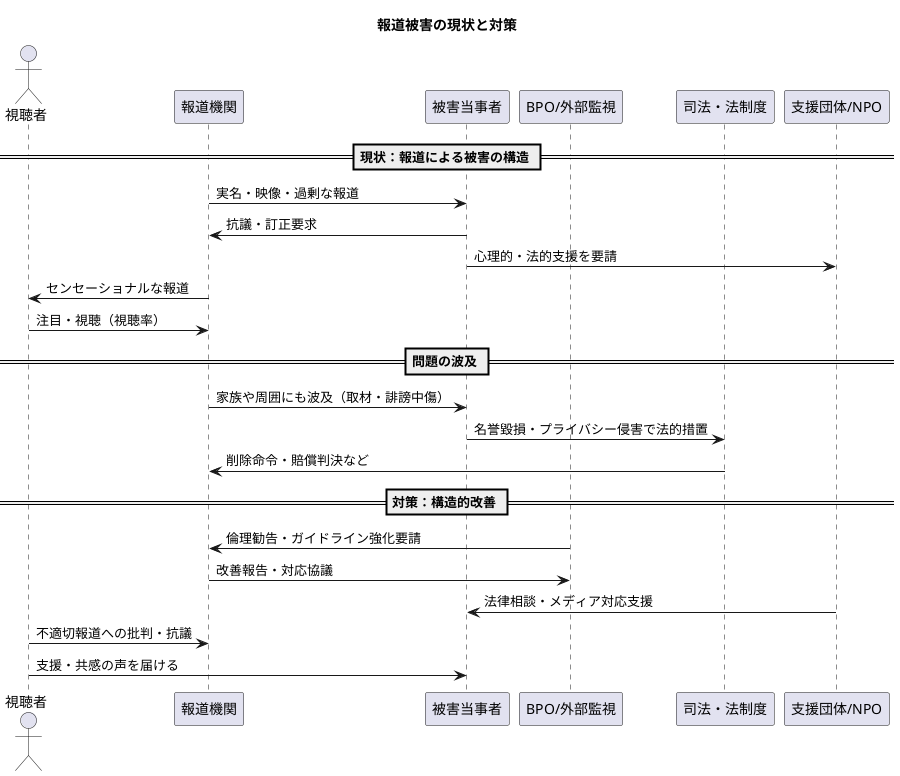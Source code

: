 @startuml
' タイトル
title 報道被害の現状と対策

' 登場人物
actor 視聴者
participant "報道機関" as Media
participant "被害当事者" as Victim
participant "BPO/外部監視" as BPO
participant "司法・法制度" as Law
participant "支援団体/NPO" as Support

== 現状：報道による被害の構造 ==

Media -> Victim : 実名・映像・過剰な報道
Victim -> Media : 抗議・訂正要求
Victim -> Support : 心理的・法的支援を要請
Media -> 視聴者 : センセーショナルな報道
視聴者 -> Media : 注目・視聴（視聴率）

== 問題の波及 ==

Media -> Victim : 家族や周囲にも波及（取材・誹謗中傷）
Victim -> Law : 名誉毀損・プライバシー侵害で法的措置
Law -> Media : 削除命令・賠償判決など

== 対策：構造的改善 ==

BPO -> Media : 倫理勧告・ガイドライン強化要請
Media -> BPO : 改善報告・対応協議
Support -> Victim : 法律相談・メディア対応支援
視聴者 -> Media : 不適切報道への批判・抗議
視聴者 -> Victim : 支援・共感の声を届ける

@enduml